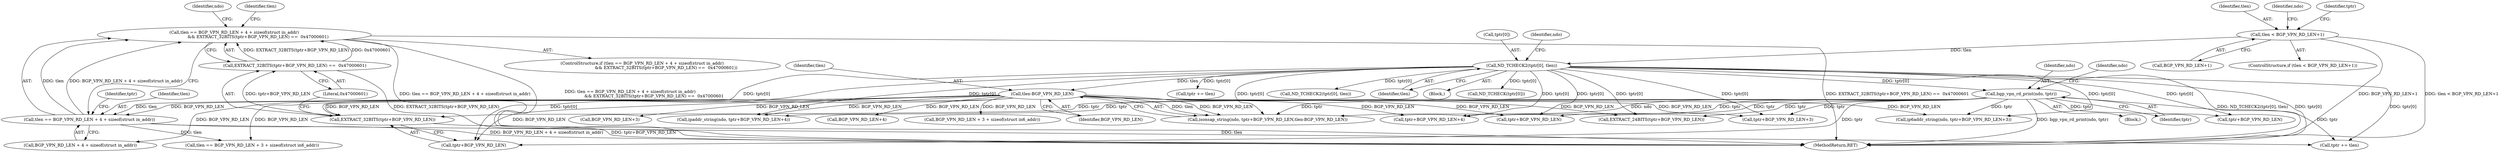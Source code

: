 digraph "0_tcpdump_af2cf04a9394c1a56227c2289ae8da262828294a@API" {
"1001028" [label="(Call,tlen == BGP_VPN_RD_LEN + 4 + sizeof(struct in_addr)\n                                    && EXTRACT_32BITS(tptr+BGP_VPN_RD_LEN) ==  0x47000601)"];
"1001029" [label="(Call,tlen == BGP_VPN_RD_LEN + 4 + sizeof(struct in_addr))"];
"1001024" [label="(Call,tlen-BGP_VPN_RD_LEN)"];
"1001005" [label="(Call,ND_TCHECK2(tptr[0], tlen))"];
"1000990" [label="(Call,tlen < BGP_VPN_RD_LEN+1)"];
"1001037" [label="(Call,EXTRACT_32BITS(tptr+BGP_VPN_RD_LEN) ==  0x47000601)"];
"1001038" [label="(Call,EXTRACT_32BITS(tptr+BGP_VPN_RD_LEN))"];
"1001016" [label="(Call,bgp_vpn_rd_print(ndo, tptr))"];
"1001068" [label="(Call,tptr+BGP_VPN_RD_LEN)"];
"1000990" [label="(Call,tlen < BGP_VPN_RD_LEN+1)"];
"1001045" [label="(Identifier,ndo)"];
"1001020" [label="(Identifier,ndo)"];
"1001029" [label="(Call,tlen == BGP_VPN_RD_LEN + 4 + sizeof(struct in_addr))"];
"1001027" [label="(ControlStructure,if (tlen == BGP_VPN_RD_LEN + 4 + sizeof(struct in_addr)\n                                    && EXTRACT_32BITS(tptr+BGP_VPN_RD_LEN) ==  0x47000601))"];
"1001007" [label="(Identifier,tptr)"];
"1001039" [label="(Call,tptr+BGP_VPN_RD_LEN)"];
"1001130" [label="(Call,tptr += tlen)"];
"1001015" [label="(Block,)"];
"1001059" [label="(Identifier,tlen)"];
"1001025" [label="(Identifier,tlen)"];
"1001017" [label="(Identifier,ndo)"];
"1001024" [label="(Call,tlen-BGP_VPN_RD_LEN)"];
"1002950" [label="(MethodReturn,RET)"];
"1001026" [label="(Identifier,BGP_VPN_RD_LEN)"];
"1001019" [label="(Call,isonsap_string(ndo, tptr+BGP_VPN_RD_LEN,tlen-BGP_VPN_RD_LEN))"];
"1001012" [label="(Identifier,ndo)"];
"1001021" [label="(Call,tptr+BGP_VPN_RD_LEN)"];
"1001092" [label="(Call,ND_TCHECK2(tptr[0], tlen))"];
"1001005" [label="(Call,ND_TCHECK2(tptr[0], tlen))"];
"1001067" [label="(Call,EXTRACT_24BITS(tptr+BGP_VPN_RD_LEN))"];
"1001079" [label="(Call,tptr+BGP_VPN_RD_LEN+3)"];
"1001081" [label="(Call,BGP_VPN_RD_LEN+3)"];
"1001009" [label="(Identifier,tlen)"];
"1001016" [label="(Call,bgp_vpn_rd_print(ndo, tptr))"];
"1001004" [label="(Block,)"];
"1001058" [label="(Call,tlen == BGP_VPN_RD_LEN + 3 + sizeof(struct in6_addr))"];
"1001040" [label="(Identifier,tptr)"];
"1001037" [label="(Call,EXTRACT_32BITS(tptr+BGP_VPN_RD_LEN) ==  0x47000601)"];
"1001031" [label="(Call,BGP_VPN_RD_LEN + 4 + sizeof(struct in_addr))"];
"1001030" [label="(Identifier,tlen)"];
"1000991" [label="(Identifier,tlen)"];
"1001018" [label="(Identifier,tptr)"];
"1001077" [label="(Call,ip6addr_string(ndo, tptr+BGP_VPN_RD_LEN+3))"];
"1001133" [label="(Call,ND_TCHECK(tptr[0]))"];
"1001052" [label="(Call,BGP_VPN_RD_LEN+4)"];
"1001038" [label="(Call,EXTRACT_32BITS(tptr+BGP_VPN_RD_LEN))"];
"1001006" [label="(Call,tptr[0])"];
"1001060" [label="(Call,BGP_VPN_RD_LEN + 3 + sizeof(struct in6_addr))"];
"1000992" [label="(Call,BGP_VPN_RD_LEN+1)"];
"1001048" [label="(Call,ipaddr_string(ndo, tptr+BGP_VPN_RD_LEN+4))"];
"1001050" [label="(Call,tptr+BGP_VPN_RD_LEN+4)"];
"1000989" [label="(ControlStructure,if (tlen < BGP_VPN_RD_LEN+1))"];
"1001028" [label="(Call,tlen == BGP_VPN_RD_LEN + 4 + sizeof(struct in_addr)\n                                    && EXTRACT_32BITS(tptr+BGP_VPN_RD_LEN) ==  0x47000601)"];
"1001042" [label="(Literal,0x47000601)"];
"1001084" [label="(Call,tptr += tlen)"];
"1000998" [label="(Identifier,ndo)"];
"1001028" -> "1001027"  [label="AST: "];
"1001028" -> "1001029"  [label="CFG: "];
"1001028" -> "1001037"  [label="CFG: "];
"1001029" -> "1001028"  [label="AST: "];
"1001037" -> "1001028"  [label="AST: "];
"1001045" -> "1001028"  [label="CFG: "];
"1001059" -> "1001028"  [label="CFG: "];
"1001028" -> "1002950"  [label="DDG: tlen == BGP_VPN_RD_LEN + 4 + sizeof(struct in_addr)\n                                    && EXTRACT_32BITS(tptr+BGP_VPN_RD_LEN) ==  0x47000601"];
"1001028" -> "1002950"  [label="DDG: EXTRACT_32BITS(tptr+BGP_VPN_RD_LEN) ==  0x47000601"];
"1001028" -> "1002950"  [label="DDG: tlen == BGP_VPN_RD_LEN + 4 + sizeof(struct in_addr)"];
"1001029" -> "1001028"  [label="DDG: tlen"];
"1001029" -> "1001028"  [label="DDG: BGP_VPN_RD_LEN + 4 + sizeof(struct in_addr)"];
"1001037" -> "1001028"  [label="DDG: EXTRACT_32BITS(tptr+BGP_VPN_RD_LEN)"];
"1001037" -> "1001028"  [label="DDG: 0x47000601"];
"1001029" -> "1001031"  [label="CFG: "];
"1001030" -> "1001029"  [label="AST: "];
"1001031" -> "1001029"  [label="AST: "];
"1001040" -> "1001029"  [label="CFG: "];
"1001029" -> "1002950"  [label="DDG: BGP_VPN_RD_LEN + 4 + sizeof(struct in_addr)"];
"1001024" -> "1001029"  [label="DDG: tlen"];
"1001024" -> "1001029"  [label="DDG: BGP_VPN_RD_LEN"];
"1001029" -> "1001058"  [label="DDG: tlen"];
"1001029" -> "1001084"  [label="DDG: tlen"];
"1001024" -> "1001019"  [label="AST: "];
"1001024" -> "1001026"  [label="CFG: "];
"1001025" -> "1001024"  [label="AST: "];
"1001026" -> "1001024"  [label="AST: "];
"1001019" -> "1001024"  [label="CFG: "];
"1001024" -> "1001019"  [label="DDG: tlen"];
"1001024" -> "1001019"  [label="DDG: BGP_VPN_RD_LEN"];
"1001005" -> "1001024"  [label="DDG: tlen"];
"1001024" -> "1001031"  [label="DDG: BGP_VPN_RD_LEN"];
"1001024" -> "1001038"  [label="DDG: BGP_VPN_RD_LEN"];
"1001024" -> "1001039"  [label="DDG: BGP_VPN_RD_LEN"];
"1001024" -> "1001048"  [label="DDG: BGP_VPN_RD_LEN"];
"1001024" -> "1001050"  [label="DDG: BGP_VPN_RD_LEN"];
"1001024" -> "1001052"  [label="DDG: BGP_VPN_RD_LEN"];
"1001024" -> "1001058"  [label="DDG: BGP_VPN_RD_LEN"];
"1001024" -> "1001060"  [label="DDG: BGP_VPN_RD_LEN"];
"1001024" -> "1001067"  [label="DDG: BGP_VPN_RD_LEN"];
"1001024" -> "1001068"  [label="DDG: BGP_VPN_RD_LEN"];
"1001024" -> "1001077"  [label="DDG: BGP_VPN_RD_LEN"];
"1001024" -> "1001079"  [label="DDG: BGP_VPN_RD_LEN"];
"1001024" -> "1001081"  [label="DDG: BGP_VPN_RD_LEN"];
"1001005" -> "1001004"  [label="AST: "];
"1001005" -> "1001009"  [label="CFG: "];
"1001006" -> "1001005"  [label="AST: "];
"1001009" -> "1001005"  [label="AST: "];
"1001012" -> "1001005"  [label="CFG: "];
"1001005" -> "1002950"  [label="DDG: ND_TCHECK2(tptr[0], tlen)"];
"1001005" -> "1002950"  [label="DDG: tptr[0]"];
"1000990" -> "1001005"  [label="DDG: tlen"];
"1001005" -> "1001016"  [label="DDG: tptr[0]"];
"1001005" -> "1001019"  [label="DDG: tptr[0]"];
"1001005" -> "1001021"  [label="DDG: tptr[0]"];
"1001005" -> "1001038"  [label="DDG: tptr[0]"];
"1001005" -> "1001039"  [label="DDG: tptr[0]"];
"1001005" -> "1001048"  [label="DDG: tptr[0]"];
"1001005" -> "1001050"  [label="DDG: tptr[0]"];
"1001005" -> "1001067"  [label="DDG: tptr[0]"];
"1001005" -> "1001068"  [label="DDG: tptr[0]"];
"1001005" -> "1001077"  [label="DDG: tptr[0]"];
"1001005" -> "1001079"  [label="DDG: tptr[0]"];
"1001005" -> "1001084"  [label="DDG: tptr[0]"];
"1001005" -> "1001092"  [label="DDG: tptr[0]"];
"1001005" -> "1001130"  [label="DDG: tptr[0]"];
"1001005" -> "1001133"  [label="DDG: tptr[0]"];
"1000990" -> "1000989"  [label="AST: "];
"1000990" -> "1000992"  [label="CFG: "];
"1000991" -> "1000990"  [label="AST: "];
"1000992" -> "1000990"  [label="AST: "];
"1000998" -> "1000990"  [label="CFG: "];
"1001007" -> "1000990"  [label="CFG: "];
"1000990" -> "1002950"  [label="DDG: BGP_VPN_RD_LEN+1"];
"1000990" -> "1002950"  [label="DDG: tlen < BGP_VPN_RD_LEN+1"];
"1001037" -> "1001042"  [label="CFG: "];
"1001038" -> "1001037"  [label="AST: "];
"1001042" -> "1001037"  [label="AST: "];
"1001037" -> "1002950"  [label="DDG: EXTRACT_32BITS(tptr+BGP_VPN_RD_LEN)"];
"1001038" -> "1001037"  [label="DDG: tptr+BGP_VPN_RD_LEN"];
"1001038" -> "1001039"  [label="CFG: "];
"1001039" -> "1001038"  [label="AST: "];
"1001042" -> "1001038"  [label="CFG: "];
"1001038" -> "1002950"  [label="DDG: tptr+BGP_VPN_RD_LEN"];
"1001016" -> "1001038"  [label="DDG: tptr"];
"1001016" -> "1001015"  [label="AST: "];
"1001016" -> "1001018"  [label="CFG: "];
"1001017" -> "1001016"  [label="AST: "];
"1001018" -> "1001016"  [label="AST: "];
"1001020" -> "1001016"  [label="CFG: "];
"1001016" -> "1002950"  [label="DDG: bgp_vpn_rd_print(ndo, tptr)"];
"1001016" -> "1001019"  [label="DDG: ndo"];
"1001016" -> "1001019"  [label="DDG: tptr"];
"1001016" -> "1001021"  [label="DDG: tptr"];
"1001016" -> "1001039"  [label="DDG: tptr"];
"1001016" -> "1001048"  [label="DDG: tptr"];
"1001016" -> "1001050"  [label="DDG: tptr"];
"1001016" -> "1001067"  [label="DDG: tptr"];
"1001016" -> "1001068"  [label="DDG: tptr"];
"1001016" -> "1001077"  [label="DDG: tptr"];
"1001016" -> "1001079"  [label="DDG: tptr"];
"1001016" -> "1001084"  [label="DDG: tptr"];
}
